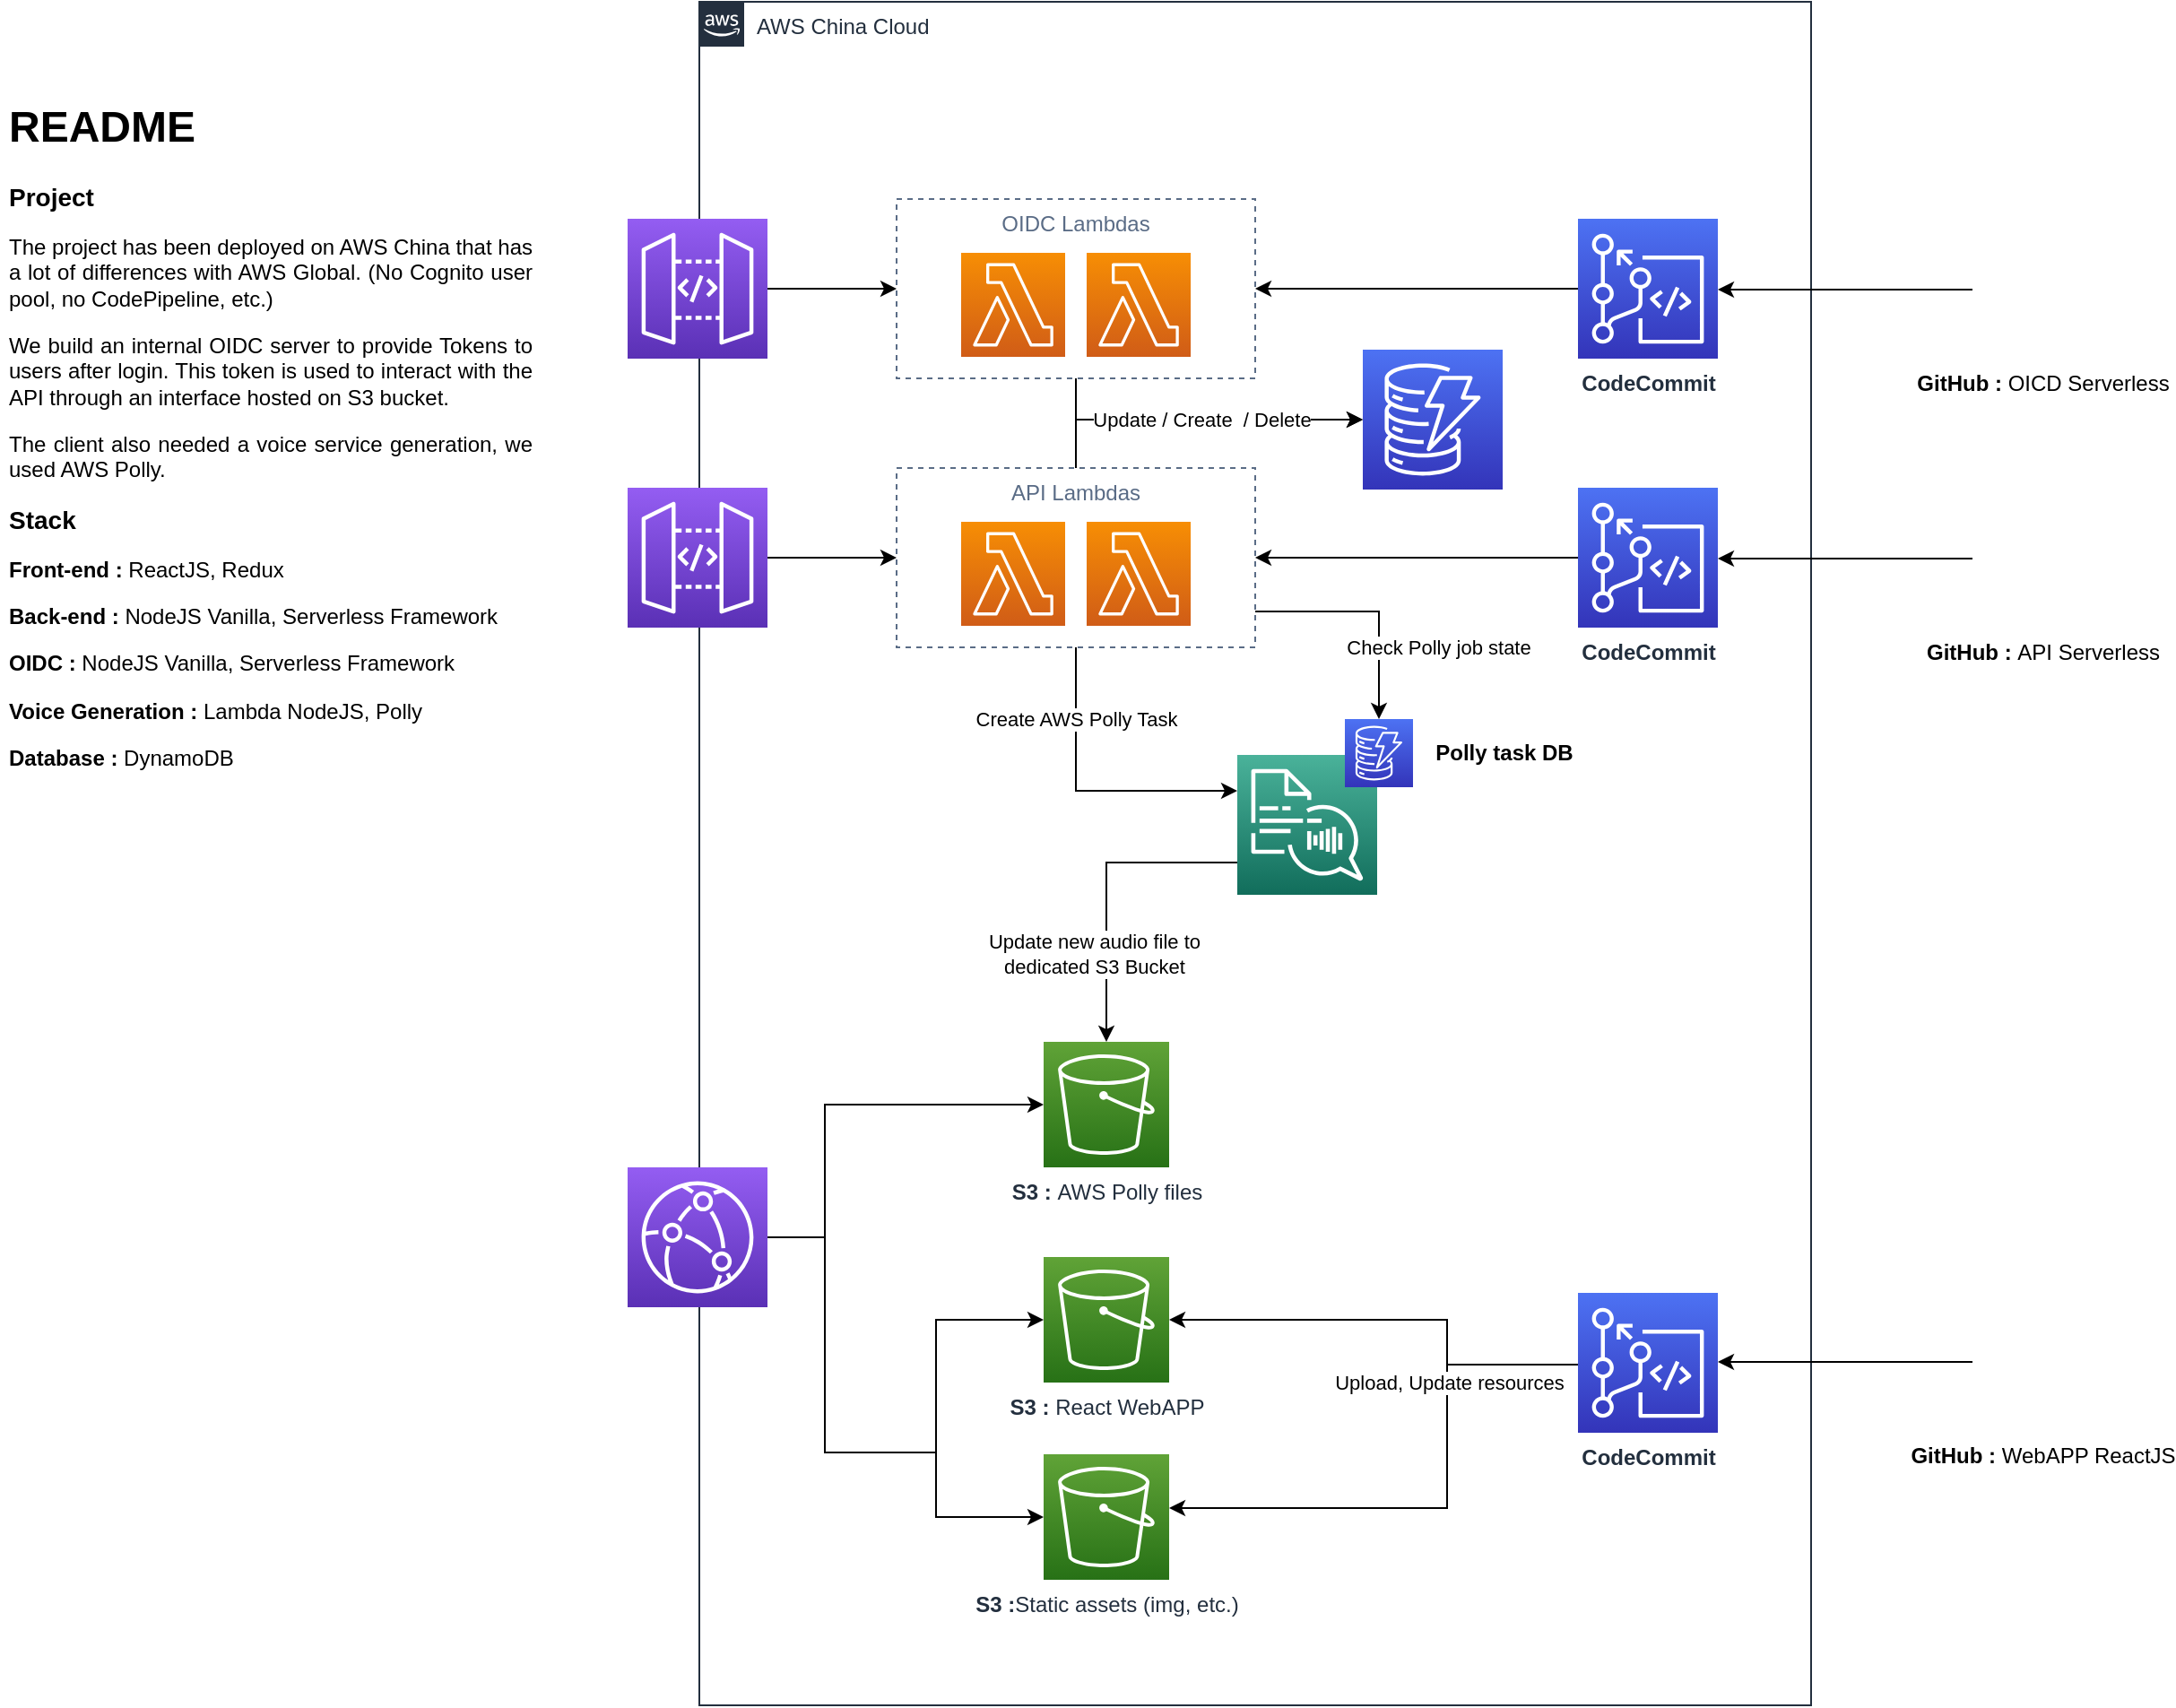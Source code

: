 <mxfile version="13.10.4" type="github">
  <diagram id="Ht1M8jgEwFfnCIfOTk4-" name="Page-1">
    <mxGraphModel dx="910" dy="487" grid="1" gridSize="10" guides="1" tooltips="1" connect="1" arrows="1" fold="1" page="1" pageScale="1" pageWidth="1169" pageHeight="827" math="0" shadow="0">
      <root>
        <mxCell id="0" />
        <mxCell id="1" parent="0" />
        <mxCell id="j_7Q8GbdNrXEVzg3eeIV-1" value="AWS China Cloud" style="points=[[0,0],[0.25,0],[0.5,0],[0.75,0],[1,0],[1,0.25],[1,0.5],[1,0.75],[1,1],[0.75,1],[0.5,1],[0.25,1],[0,1],[0,0.75],[0,0.5],[0,0.25]];outlineConnect=0;gradientColor=none;html=1;whiteSpace=wrap;fontSize=12;fontStyle=0;shape=mxgraph.aws4.group;grIcon=mxgraph.aws4.group_aws_cloud_alt;strokeColor=#232F3E;fillColor=none;verticalAlign=top;align=left;spacingLeft=30;fontColor=#232F3E;dashed=0;" vertex="1" parent="1">
          <mxGeometry x="430" y="80" width="620" height="950" as="geometry" />
        </mxCell>
        <mxCell id="j_7Q8GbdNrXEVzg3eeIV-8" style="edgeStyle=orthogonalEdgeStyle;rounded=0;orthogonalLoop=1;jettySize=auto;html=1;" edge="1" parent="1" target="j_7Q8GbdNrXEVzg3eeIV-5">
          <mxGeometry relative="1" as="geometry">
            <mxPoint x="530.0" y="889" as="sourcePoint" />
            <Array as="points">
              <mxPoint x="562" y="889" />
              <mxPoint x="562" y="815" />
            </Array>
          </mxGeometry>
        </mxCell>
        <mxCell id="j_7Q8GbdNrXEVzg3eeIV-9" style="edgeStyle=orthogonalEdgeStyle;rounded=0;orthogonalLoop=1;jettySize=auto;html=1;" edge="1" parent="1" source="j_7Q8GbdNrXEVzg3eeIV-4" target="j_7Q8GbdNrXEVzg3eeIV-6">
          <mxGeometry relative="1" as="geometry">
            <mxPoint x="530.0" y="889" as="sourcePoint" />
            <Array as="points">
              <mxPoint x="500" y="769" />
              <mxPoint x="500" y="889" />
              <mxPoint x="562" y="889" />
              <mxPoint x="562" y="925" />
            </Array>
          </mxGeometry>
        </mxCell>
        <mxCell id="j_7Q8GbdNrXEVzg3eeIV-10" style="edgeStyle=orthogonalEdgeStyle;rounded=0;orthogonalLoop=1;jettySize=auto;html=1;" edge="1" parent="1" source="j_7Q8GbdNrXEVzg3eeIV-4" target="j_7Q8GbdNrXEVzg3eeIV-7">
          <mxGeometry relative="1" as="geometry">
            <Array as="points">
              <mxPoint x="500" y="769" />
              <mxPoint x="500" y="695" />
            </Array>
          </mxGeometry>
        </mxCell>
        <mxCell id="j_7Q8GbdNrXEVzg3eeIV-4" value="" style="outlineConnect=0;fontColor=#232F3E;gradientColor=#945DF2;gradientDirection=north;fillColor=#5A30B5;strokeColor=#ffffff;dashed=0;verticalLabelPosition=bottom;verticalAlign=top;align=center;html=1;fontSize=12;fontStyle=0;aspect=fixed;shape=mxgraph.aws4.resourceIcon;resIcon=mxgraph.aws4.cloudfront;" vertex="1" parent="1">
          <mxGeometry x="390" y="730" width="78" height="78" as="geometry" />
        </mxCell>
        <mxCell id="j_7Q8GbdNrXEVzg3eeIV-5" value="&lt;b&gt;S3 : &lt;/b&gt;React WebAPP" style="outlineConnect=0;fontColor=#232F3E;gradientColor=#60A337;gradientDirection=north;fillColor=#277116;strokeColor=#ffffff;dashed=0;verticalLabelPosition=bottom;verticalAlign=top;align=center;html=1;fontSize=12;fontStyle=0;aspect=fixed;shape=mxgraph.aws4.resourceIcon;resIcon=mxgraph.aws4.s3;" vertex="1" parent="1">
          <mxGeometry x="622" y="780" width="70" height="70" as="geometry" />
        </mxCell>
        <mxCell id="j_7Q8GbdNrXEVzg3eeIV-6" value="&lt;b&gt;S3 :&lt;/b&gt;Static assets (img, etc.)&lt;b&gt;&lt;br&gt;&lt;/b&gt;" style="outlineConnect=0;fontColor=#232F3E;gradientColor=#60A337;gradientDirection=north;fillColor=#277116;strokeColor=#ffffff;dashed=0;verticalLabelPosition=bottom;verticalAlign=top;align=center;html=1;fontSize=12;fontStyle=0;aspect=fixed;shape=mxgraph.aws4.resourceIcon;resIcon=mxgraph.aws4.s3;" vertex="1" parent="1">
          <mxGeometry x="622" y="890" width="70" height="70" as="geometry" />
        </mxCell>
        <mxCell id="j_7Q8GbdNrXEVzg3eeIV-7" value="&lt;b&gt;S3 : &lt;/b&gt;AWS Polly files&lt;b&gt;&lt;br&gt;&lt;/b&gt;" style="outlineConnect=0;fontColor=#232F3E;gradientColor=#60A337;gradientDirection=north;fillColor=#277116;strokeColor=#ffffff;dashed=0;verticalLabelPosition=bottom;verticalAlign=top;align=center;html=1;fontSize=12;fontStyle=0;aspect=fixed;shape=mxgraph.aws4.resourceIcon;resIcon=mxgraph.aws4.s3;" vertex="1" parent="1">
          <mxGeometry x="622" y="660" width="70" height="70" as="geometry" />
        </mxCell>
        <mxCell id="j_7Q8GbdNrXEVzg3eeIV-21" style="edgeStyle=orthogonalEdgeStyle;rounded=0;orthogonalLoop=1;jettySize=auto;html=1;entryX=0;entryY=0.5;entryDx=0;entryDy=0;" edge="1" parent="1" source="j_7Q8GbdNrXEVzg3eeIV-13" target="j_7Q8GbdNrXEVzg3eeIV-3">
          <mxGeometry relative="1" as="geometry" />
        </mxCell>
        <mxCell id="j_7Q8GbdNrXEVzg3eeIV-13" value="" style="outlineConnect=0;fontColor=#232F3E;gradientColor=#945DF2;gradientDirection=north;fillColor=#5A30B5;strokeColor=#ffffff;dashed=0;verticalLabelPosition=bottom;verticalAlign=top;align=center;html=1;fontSize=12;fontStyle=0;aspect=fixed;shape=mxgraph.aws4.resourceIcon;resIcon=mxgraph.aws4.api_gateway;" vertex="1" parent="1">
          <mxGeometry x="390" y="351" width="78" height="78" as="geometry" />
        </mxCell>
        <mxCell id="j_7Q8GbdNrXEVzg3eeIV-14" value="" style="group" vertex="1" connectable="0" parent="1">
          <mxGeometry x="540" y="340" width="200" height="100" as="geometry" />
        </mxCell>
        <mxCell id="j_7Q8GbdNrXEVzg3eeIV-3" value="API Lambdas" style="fillColor=none;strokeColor=#5A6C86;dashed=1;verticalAlign=top;fontStyle=0;fontColor=#5A6C86;" vertex="1" parent="j_7Q8GbdNrXEVzg3eeIV-14">
          <mxGeometry width="200" height="100" as="geometry" />
        </mxCell>
        <mxCell id="j_7Q8GbdNrXEVzg3eeIV-11" value="" style="outlineConnect=0;fontColor=#232F3E;gradientColor=#F78E04;gradientDirection=north;fillColor=#D05C17;strokeColor=#ffffff;dashed=0;verticalLabelPosition=bottom;verticalAlign=top;align=center;html=1;fontSize=12;fontStyle=0;aspect=fixed;shape=mxgraph.aws4.resourceIcon;resIcon=mxgraph.aws4.lambda;" vertex="1" parent="j_7Q8GbdNrXEVzg3eeIV-14">
          <mxGeometry x="106" y="30" width="58" height="58" as="geometry" />
        </mxCell>
        <mxCell id="j_7Q8GbdNrXEVzg3eeIV-12" value="" style="outlineConnect=0;fontColor=#232F3E;gradientColor=#F78E04;gradientDirection=north;fillColor=#D05C17;strokeColor=#ffffff;dashed=0;verticalLabelPosition=bottom;verticalAlign=top;align=center;html=1;fontSize=12;fontStyle=0;aspect=fixed;shape=mxgraph.aws4.resourceIcon;resIcon=mxgraph.aws4.lambda;" vertex="1" parent="j_7Q8GbdNrXEVzg3eeIV-14">
          <mxGeometry x="36" y="30" width="58" height="58" as="geometry" />
        </mxCell>
        <mxCell id="j_7Q8GbdNrXEVzg3eeIV-20" style="edgeStyle=orthogonalEdgeStyle;rounded=0;orthogonalLoop=1;jettySize=auto;html=1;entryX=0;entryY=0.5;entryDx=0;entryDy=0;" edge="1" parent="1" source="j_7Q8GbdNrXEVzg3eeIV-15" target="j_7Q8GbdNrXEVzg3eeIV-17">
          <mxGeometry relative="1" as="geometry" />
        </mxCell>
        <mxCell id="j_7Q8GbdNrXEVzg3eeIV-15" value="" style="outlineConnect=0;fontColor=#232F3E;gradientColor=#945DF2;gradientDirection=north;fillColor=#5A30B5;strokeColor=#ffffff;dashed=0;verticalLabelPosition=bottom;verticalAlign=top;align=center;html=1;fontSize=12;fontStyle=0;aspect=fixed;shape=mxgraph.aws4.resourceIcon;resIcon=mxgraph.aws4.api_gateway;" vertex="1" parent="1">
          <mxGeometry x="390" y="201" width="78" height="78" as="geometry" />
        </mxCell>
        <mxCell id="j_7Q8GbdNrXEVzg3eeIV-16" value="" style="group" vertex="1" connectable="0" parent="1">
          <mxGeometry x="540" y="190" width="200" height="100" as="geometry" />
        </mxCell>
        <mxCell id="j_7Q8GbdNrXEVzg3eeIV-17" value="OIDC Lambdas" style="fillColor=none;strokeColor=#5A6C86;dashed=1;verticalAlign=top;fontStyle=0;fontColor=#5A6C86;" vertex="1" parent="j_7Q8GbdNrXEVzg3eeIV-16">
          <mxGeometry width="200" height="100" as="geometry" />
        </mxCell>
        <mxCell id="j_7Q8GbdNrXEVzg3eeIV-18" value="" style="outlineConnect=0;fontColor=#232F3E;gradientColor=#F78E04;gradientDirection=north;fillColor=#D05C17;strokeColor=#ffffff;dashed=0;verticalLabelPosition=bottom;verticalAlign=top;align=center;html=1;fontSize=12;fontStyle=0;aspect=fixed;shape=mxgraph.aws4.resourceIcon;resIcon=mxgraph.aws4.lambda;" vertex="1" parent="j_7Q8GbdNrXEVzg3eeIV-16">
          <mxGeometry x="106" y="30" width="58" height="58" as="geometry" />
        </mxCell>
        <mxCell id="j_7Q8GbdNrXEVzg3eeIV-19" value="" style="outlineConnect=0;fontColor=#232F3E;gradientColor=#F78E04;gradientDirection=north;fillColor=#D05C17;strokeColor=#ffffff;dashed=0;verticalLabelPosition=bottom;verticalAlign=top;align=center;html=1;fontSize=12;fontStyle=0;aspect=fixed;shape=mxgraph.aws4.resourceIcon;resIcon=mxgraph.aws4.lambda;" vertex="1" parent="j_7Q8GbdNrXEVzg3eeIV-16">
          <mxGeometry x="36" y="30" width="58" height="58" as="geometry" />
        </mxCell>
        <mxCell id="j_7Q8GbdNrXEVzg3eeIV-36" style="edgeStyle=orthogonalEdgeStyle;rounded=0;orthogonalLoop=1;jettySize=auto;html=1;" edge="1" parent="1" source="j_7Q8GbdNrXEVzg3eeIV-24" target="j_7Q8GbdNrXEVzg3eeIV-31">
          <mxGeometry relative="1" as="geometry">
            <Array as="points">
              <mxPoint x="1030" y="240" />
              <mxPoint x="1030" y="240" />
            </Array>
          </mxGeometry>
        </mxCell>
        <mxCell id="j_7Q8GbdNrXEVzg3eeIV-24" value="&lt;b&gt;GitHub : &lt;/b&gt;OICD Serverless" style="shape=image;html=1;verticalAlign=top;verticalLabelPosition=bottom;labelBackgroundColor=#ffffff;imageAspect=0;aspect=fixed;image=https://cdn4.iconfinder.com/data/icons/iconsimple-logotypes/512/github-128.png" vertex="1" parent="1">
          <mxGeometry x="1140" y="202" width="77" height="77" as="geometry" />
        </mxCell>
        <mxCell id="j_7Q8GbdNrXEVzg3eeIV-35" style="edgeStyle=orthogonalEdgeStyle;rounded=0;orthogonalLoop=1;jettySize=auto;html=1;" edge="1" parent="1" source="j_7Q8GbdNrXEVzg3eeIV-25" target="j_7Q8GbdNrXEVzg3eeIV-32">
          <mxGeometry relative="1" as="geometry">
            <Array as="points">
              <mxPoint x="1080" y="390" />
              <mxPoint x="1080" y="390" />
            </Array>
          </mxGeometry>
        </mxCell>
        <mxCell id="j_7Q8GbdNrXEVzg3eeIV-25" value="&lt;b&gt;GitHub : &lt;/b&gt;API Serverless" style="shape=image;html=1;verticalAlign=top;verticalLabelPosition=bottom;labelBackgroundColor=#ffffff;imageAspect=0;aspect=fixed;image=https://cdn4.iconfinder.com/data/icons/iconsimple-logotypes/512/github-128.png" vertex="1" parent="1">
          <mxGeometry x="1140" y="352" width="77" height="77" as="geometry" />
        </mxCell>
        <mxCell id="j_7Q8GbdNrXEVzg3eeIV-34" style="edgeStyle=orthogonalEdgeStyle;rounded=0;orthogonalLoop=1;jettySize=auto;html=1;" edge="1" parent="1" source="j_7Q8GbdNrXEVzg3eeIV-26" target="j_7Q8GbdNrXEVzg3eeIV-33">
          <mxGeometry relative="1" as="geometry">
            <Array as="points">
              <mxPoint x="1040" y="839" />
              <mxPoint x="1040" y="839" />
            </Array>
          </mxGeometry>
        </mxCell>
        <mxCell id="j_7Q8GbdNrXEVzg3eeIV-26" value="&lt;b&gt;GitHub : &lt;/b&gt;WebAPP ReactJS&lt;b&gt;&lt;br&gt;&lt;/b&gt;" style="shape=image;html=1;verticalAlign=top;verticalLabelPosition=bottom;labelBackgroundColor=#ffffff;imageAspect=0;aspect=fixed;image=https://cdn4.iconfinder.com/data/icons/iconsimple-logotypes/512/github-128.png" vertex="1" parent="1">
          <mxGeometry x="1140" y="800" width="77" height="77" as="geometry" />
        </mxCell>
        <mxCell id="j_7Q8GbdNrXEVzg3eeIV-40" style="edgeStyle=orthogonalEdgeStyle;rounded=0;orthogonalLoop=1;jettySize=auto;html=1;entryX=1;entryY=0.5;entryDx=0;entryDy=0;" edge="1" parent="1" source="j_7Q8GbdNrXEVzg3eeIV-31" target="j_7Q8GbdNrXEVzg3eeIV-17">
          <mxGeometry relative="1" as="geometry" />
        </mxCell>
        <mxCell id="j_7Q8GbdNrXEVzg3eeIV-31" value="&lt;b&gt;CodeCommit&lt;/b&gt;" style="outlineConnect=0;fontColor=#232F3E;gradientColor=#4D72F3;gradientDirection=north;fillColor=#3334B9;strokeColor=#ffffff;dashed=0;verticalLabelPosition=bottom;verticalAlign=top;align=center;html=1;fontSize=12;fontStyle=0;aspect=fixed;shape=mxgraph.aws4.resourceIcon;resIcon=mxgraph.aws4.codecommit;" vertex="1" parent="1">
          <mxGeometry x="920" y="201" width="78" height="78" as="geometry" />
        </mxCell>
        <mxCell id="j_7Q8GbdNrXEVzg3eeIV-41" style="edgeStyle=orthogonalEdgeStyle;rounded=0;orthogonalLoop=1;jettySize=auto;html=1;entryX=1;entryY=0.5;entryDx=0;entryDy=0;" edge="1" parent="1" source="j_7Q8GbdNrXEVzg3eeIV-32" target="j_7Q8GbdNrXEVzg3eeIV-3">
          <mxGeometry relative="1" as="geometry" />
        </mxCell>
        <mxCell id="j_7Q8GbdNrXEVzg3eeIV-32" value="&lt;b&gt;CodeCommit&lt;/b&gt;" style="outlineConnect=0;fontColor=#232F3E;gradientColor=#4D72F3;gradientDirection=north;fillColor=#3334B9;strokeColor=#ffffff;dashed=0;verticalLabelPosition=bottom;verticalAlign=top;align=center;html=1;fontSize=12;fontStyle=0;aspect=fixed;shape=mxgraph.aws4.resourceIcon;resIcon=mxgraph.aws4.codecommit;" vertex="1" parent="1">
          <mxGeometry x="920" y="351" width="78" height="78" as="geometry" />
        </mxCell>
        <mxCell id="j_7Q8GbdNrXEVzg3eeIV-37" style="edgeStyle=orthogonalEdgeStyle;rounded=0;orthogonalLoop=1;jettySize=auto;html=1;" edge="1" parent="1" source="j_7Q8GbdNrXEVzg3eeIV-33" target="j_7Q8GbdNrXEVzg3eeIV-5">
          <mxGeometry relative="1" as="geometry">
            <Array as="points">
              <mxPoint x="847" y="840" />
              <mxPoint x="847" y="815" />
            </Array>
          </mxGeometry>
        </mxCell>
        <mxCell id="j_7Q8GbdNrXEVzg3eeIV-38" style="edgeStyle=orthogonalEdgeStyle;rounded=0;orthogonalLoop=1;jettySize=auto;html=1;" edge="1" parent="1" source="j_7Q8GbdNrXEVzg3eeIV-33" target="j_7Q8GbdNrXEVzg3eeIV-6">
          <mxGeometry relative="1" as="geometry">
            <Array as="points">
              <mxPoint x="847" y="840" />
              <mxPoint x="847" y="920" />
            </Array>
          </mxGeometry>
        </mxCell>
        <mxCell id="j_7Q8GbdNrXEVzg3eeIV-39" value="Upload, Update resources" style="edgeLabel;html=1;align=center;verticalAlign=middle;resizable=0;points=[];" vertex="1" connectable="0" parent="j_7Q8GbdNrXEVzg3eeIV-38">
          <mxGeometry x="-0.462" y="1" relative="1" as="geometry">
            <mxPoint as="offset" />
          </mxGeometry>
        </mxCell>
        <mxCell id="j_7Q8GbdNrXEVzg3eeIV-33" value="&lt;b&gt;CodeCommit&lt;/b&gt;" style="outlineConnect=0;fontColor=#232F3E;gradientColor=#4D72F3;gradientDirection=north;fillColor=#3334B9;strokeColor=#ffffff;dashed=0;verticalLabelPosition=bottom;verticalAlign=top;align=center;html=1;fontSize=12;fontStyle=0;aspect=fixed;shape=mxgraph.aws4.resourceIcon;resIcon=mxgraph.aws4.codecommit;" vertex="1" parent="1">
          <mxGeometry x="920" y="800" width="78" height="78" as="geometry" />
        </mxCell>
        <mxCell id="j_7Q8GbdNrXEVzg3eeIV-47" style="edgeStyle=orthogonalEdgeStyle;rounded=0;orthogonalLoop=1;jettySize=auto;html=1;" edge="1" parent="1" source="j_7Q8GbdNrXEVzg3eeIV-42" target="j_7Q8GbdNrXEVzg3eeIV-7">
          <mxGeometry relative="1" as="geometry">
            <Array as="points">
              <mxPoint x="657" y="560" />
            </Array>
          </mxGeometry>
        </mxCell>
        <mxCell id="j_7Q8GbdNrXEVzg3eeIV-57" value="&lt;div&gt;Update new audio file to&lt;/div&gt;&lt;div&gt;dedicated S3 Bucket&lt;br&gt;&lt;/div&gt;" style="edgeLabel;html=1;align=center;verticalAlign=middle;resizable=0;points=[];" vertex="1" connectable="0" parent="j_7Q8GbdNrXEVzg3eeIV-47">
          <mxGeometry x="0.276" y="3" relative="1" as="geometry">
            <mxPoint x="-10" y="13" as="offset" />
          </mxGeometry>
        </mxCell>
        <mxCell id="j_7Q8GbdNrXEVzg3eeIV-42" value="" style="outlineConnect=0;fontColor=#232F3E;gradientColor=#4AB29A;gradientDirection=north;fillColor=#116D5B;strokeColor=#ffffff;dashed=0;verticalLabelPosition=bottom;verticalAlign=top;align=center;html=1;fontSize=12;fontStyle=0;aspect=fixed;shape=mxgraph.aws4.resourceIcon;resIcon=mxgraph.aws4.polly;" vertex="1" parent="1">
          <mxGeometry x="730" y="500" width="78" height="78" as="geometry" />
        </mxCell>
        <mxCell id="j_7Q8GbdNrXEVzg3eeIV-43" value="" style="outlineConnect=0;fontColor=#232F3E;gradientColor=#4D72F3;gradientDirection=north;fillColor=#3334B9;strokeColor=#ffffff;dashed=0;verticalLabelPosition=bottom;verticalAlign=top;align=center;html=1;fontSize=12;fontStyle=0;aspect=fixed;shape=mxgraph.aws4.resourceIcon;resIcon=mxgraph.aws4.dynamodb;" vertex="1" parent="1">
          <mxGeometry x="800" y="274" width="78" height="78" as="geometry" />
        </mxCell>
        <mxCell id="j_7Q8GbdNrXEVzg3eeIV-44" style="edgeStyle=orthogonalEdgeStyle;rounded=0;orthogonalLoop=1;jettySize=auto;html=1;" edge="1" parent="1" source="j_7Q8GbdNrXEVzg3eeIV-17" target="j_7Q8GbdNrXEVzg3eeIV-43">
          <mxGeometry relative="1" as="geometry">
            <Array as="points">
              <mxPoint x="640" y="313" />
            </Array>
          </mxGeometry>
        </mxCell>
        <mxCell id="j_7Q8GbdNrXEVzg3eeIV-45" style="edgeStyle=orthogonalEdgeStyle;rounded=0;orthogonalLoop=1;jettySize=auto;html=1;" edge="1" parent="1" source="j_7Q8GbdNrXEVzg3eeIV-3" target="j_7Q8GbdNrXEVzg3eeIV-43">
          <mxGeometry relative="1" as="geometry">
            <Array as="points">
              <mxPoint x="640" y="313" />
            </Array>
          </mxGeometry>
        </mxCell>
        <mxCell id="j_7Q8GbdNrXEVzg3eeIV-55" value="Update / Create&amp;nbsp; / Delete" style="edgeLabel;html=1;align=center;verticalAlign=middle;resizable=0;points=[];" vertex="1" connectable="0" parent="j_7Q8GbdNrXEVzg3eeIV-45">
          <mxGeometry x="0.48" relative="1" as="geometry">
            <mxPoint x="-41.57" as="offset" />
          </mxGeometry>
        </mxCell>
        <mxCell id="j_7Q8GbdNrXEVzg3eeIV-48" style="edgeStyle=orthogonalEdgeStyle;rounded=0;orthogonalLoop=1;jettySize=auto;html=1;" edge="1" parent="1" source="j_7Q8GbdNrXEVzg3eeIV-3" target="j_7Q8GbdNrXEVzg3eeIV-42">
          <mxGeometry relative="1" as="geometry">
            <Array as="points">
              <mxPoint x="640" y="520" />
            </Array>
          </mxGeometry>
        </mxCell>
        <mxCell id="j_7Q8GbdNrXEVzg3eeIV-56" value="Create AWS Polly Task" style="edgeLabel;html=1;align=center;verticalAlign=middle;resizable=0;points=[];" vertex="1" connectable="0" parent="j_7Q8GbdNrXEVzg3eeIV-48">
          <mxGeometry x="0.249" y="1" relative="1" as="geometry">
            <mxPoint x="-25.83" y="-39" as="offset" />
          </mxGeometry>
        </mxCell>
        <mxCell id="j_7Q8GbdNrXEVzg3eeIV-50" value="" style="outlineConnect=0;fontColor=#232F3E;gradientColor=#4D72F3;gradientDirection=north;fillColor=#3334B9;strokeColor=#ffffff;dashed=0;verticalLabelPosition=bottom;verticalAlign=top;align=center;html=1;fontSize=12;fontStyle=0;aspect=fixed;shape=mxgraph.aws4.resourceIcon;resIcon=mxgraph.aws4.dynamodb;" vertex="1" parent="1">
          <mxGeometry x="790" y="480" width="38" height="38" as="geometry" />
        </mxCell>
        <mxCell id="j_7Q8GbdNrXEVzg3eeIV-51" value="&lt;b&gt;Polly task DB&lt;/b&gt;" style="text;html=1;strokeColor=none;fillColor=none;align=center;verticalAlign=middle;whiteSpace=wrap;rounded=0;" vertex="1" parent="1">
          <mxGeometry x="838" y="489" width="82" height="20" as="geometry" />
        </mxCell>
        <mxCell id="j_7Q8GbdNrXEVzg3eeIV-53" style="edgeStyle=orthogonalEdgeStyle;rounded=0;orthogonalLoop=1;jettySize=auto;html=1;" edge="1" parent="1" source="j_7Q8GbdNrXEVzg3eeIV-3" target="j_7Q8GbdNrXEVzg3eeIV-50">
          <mxGeometry relative="1" as="geometry">
            <Array as="points">
              <mxPoint x="809" y="420" />
            </Array>
          </mxGeometry>
        </mxCell>
        <mxCell id="j_7Q8GbdNrXEVzg3eeIV-54" value="Check Polly job state" style="edgeLabel;html=1;align=center;verticalAlign=middle;resizable=0;points=[];" vertex="1" connectable="0" parent="j_7Q8GbdNrXEVzg3eeIV-53">
          <mxGeometry x="-0.16" y="-1" relative="1" as="geometry">
            <mxPoint x="48" y="19" as="offset" />
          </mxGeometry>
        </mxCell>
        <mxCell id="j_7Q8GbdNrXEVzg3eeIV-58" value="&lt;h1&gt;README&lt;/h1&gt;&lt;p align=&quot;justify&quot;&gt;&lt;b&gt;&lt;font style=&quot;font-size: 14px&quot;&gt;Project&lt;/font&gt;&lt;/b&gt;&lt;/p&gt;&lt;p align=&quot;justify&quot;&gt;The project has been deployed on AWS China that has a lot of differences with AWS Global. (No Cognito user pool, no CodePipeline, etc.)&lt;/p&gt;&lt;p align=&quot;justify&quot;&gt;We build an internal OIDC server to provide Tokens to users after login. This token is used to interact with the API through an interface hosted on S3 bucket.&lt;/p&gt;&lt;p align=&quot;justify&quot;&gt;The client also needed a voice service generation, we used AWS Polly.&lt;/p&gt;&lt;p align=&quot;justify&quot;&gt;&lt;b&gt;&lt;font style=&quot;font-size: 14px&quot;&gt;Stack&lt;/font&gt;&lt;/b&gt;&lt;/p&gt;&lt;p align=&quot;justify&quot;&gt;&lt;b&gt;Front-end : &lt;/b&gt;ReactJS, Redux&lt;/p&gt;&lt;p align=&quot;justify&quot;&gt;&lt;b&gt;Back-end : &lt;/b&gt;NodeJS Vanilla, Serverless Framework&lt;/p&gt;&lt;p align=&quot;justify&quot;&gt;&lt;b&gt;OIDC :&lt;/b&gt; NodeJS Vanilla, Serverless Framework&lt;/p&gt;&lt;p align=&quot;justify&quot;&gt;&lt;b&gt;Voice Generation : &lt;/b&gt;Lambda NodeJS, Polly&lt;/p&gt;&lt;p align=&quot;justify&quot;&gt;&lt;b&gt;Database : &lt;/b&gt;DynamoDB&lt;br&gt;&lt;/p&gt;" style="text;html=1;strokeColor=none;fillColor=none;spacing=5;spacingTop=-20;whiteSpace=wrap;overflow=hidden;rounded=0;" vertex="1" parent="1">
          <mxGeometry x="40" y="130" width="300" height="460" as="geometry" />
        </mxCell>
      </root>
    </mxGraphModel>
  </diagram>
</mxfile>
